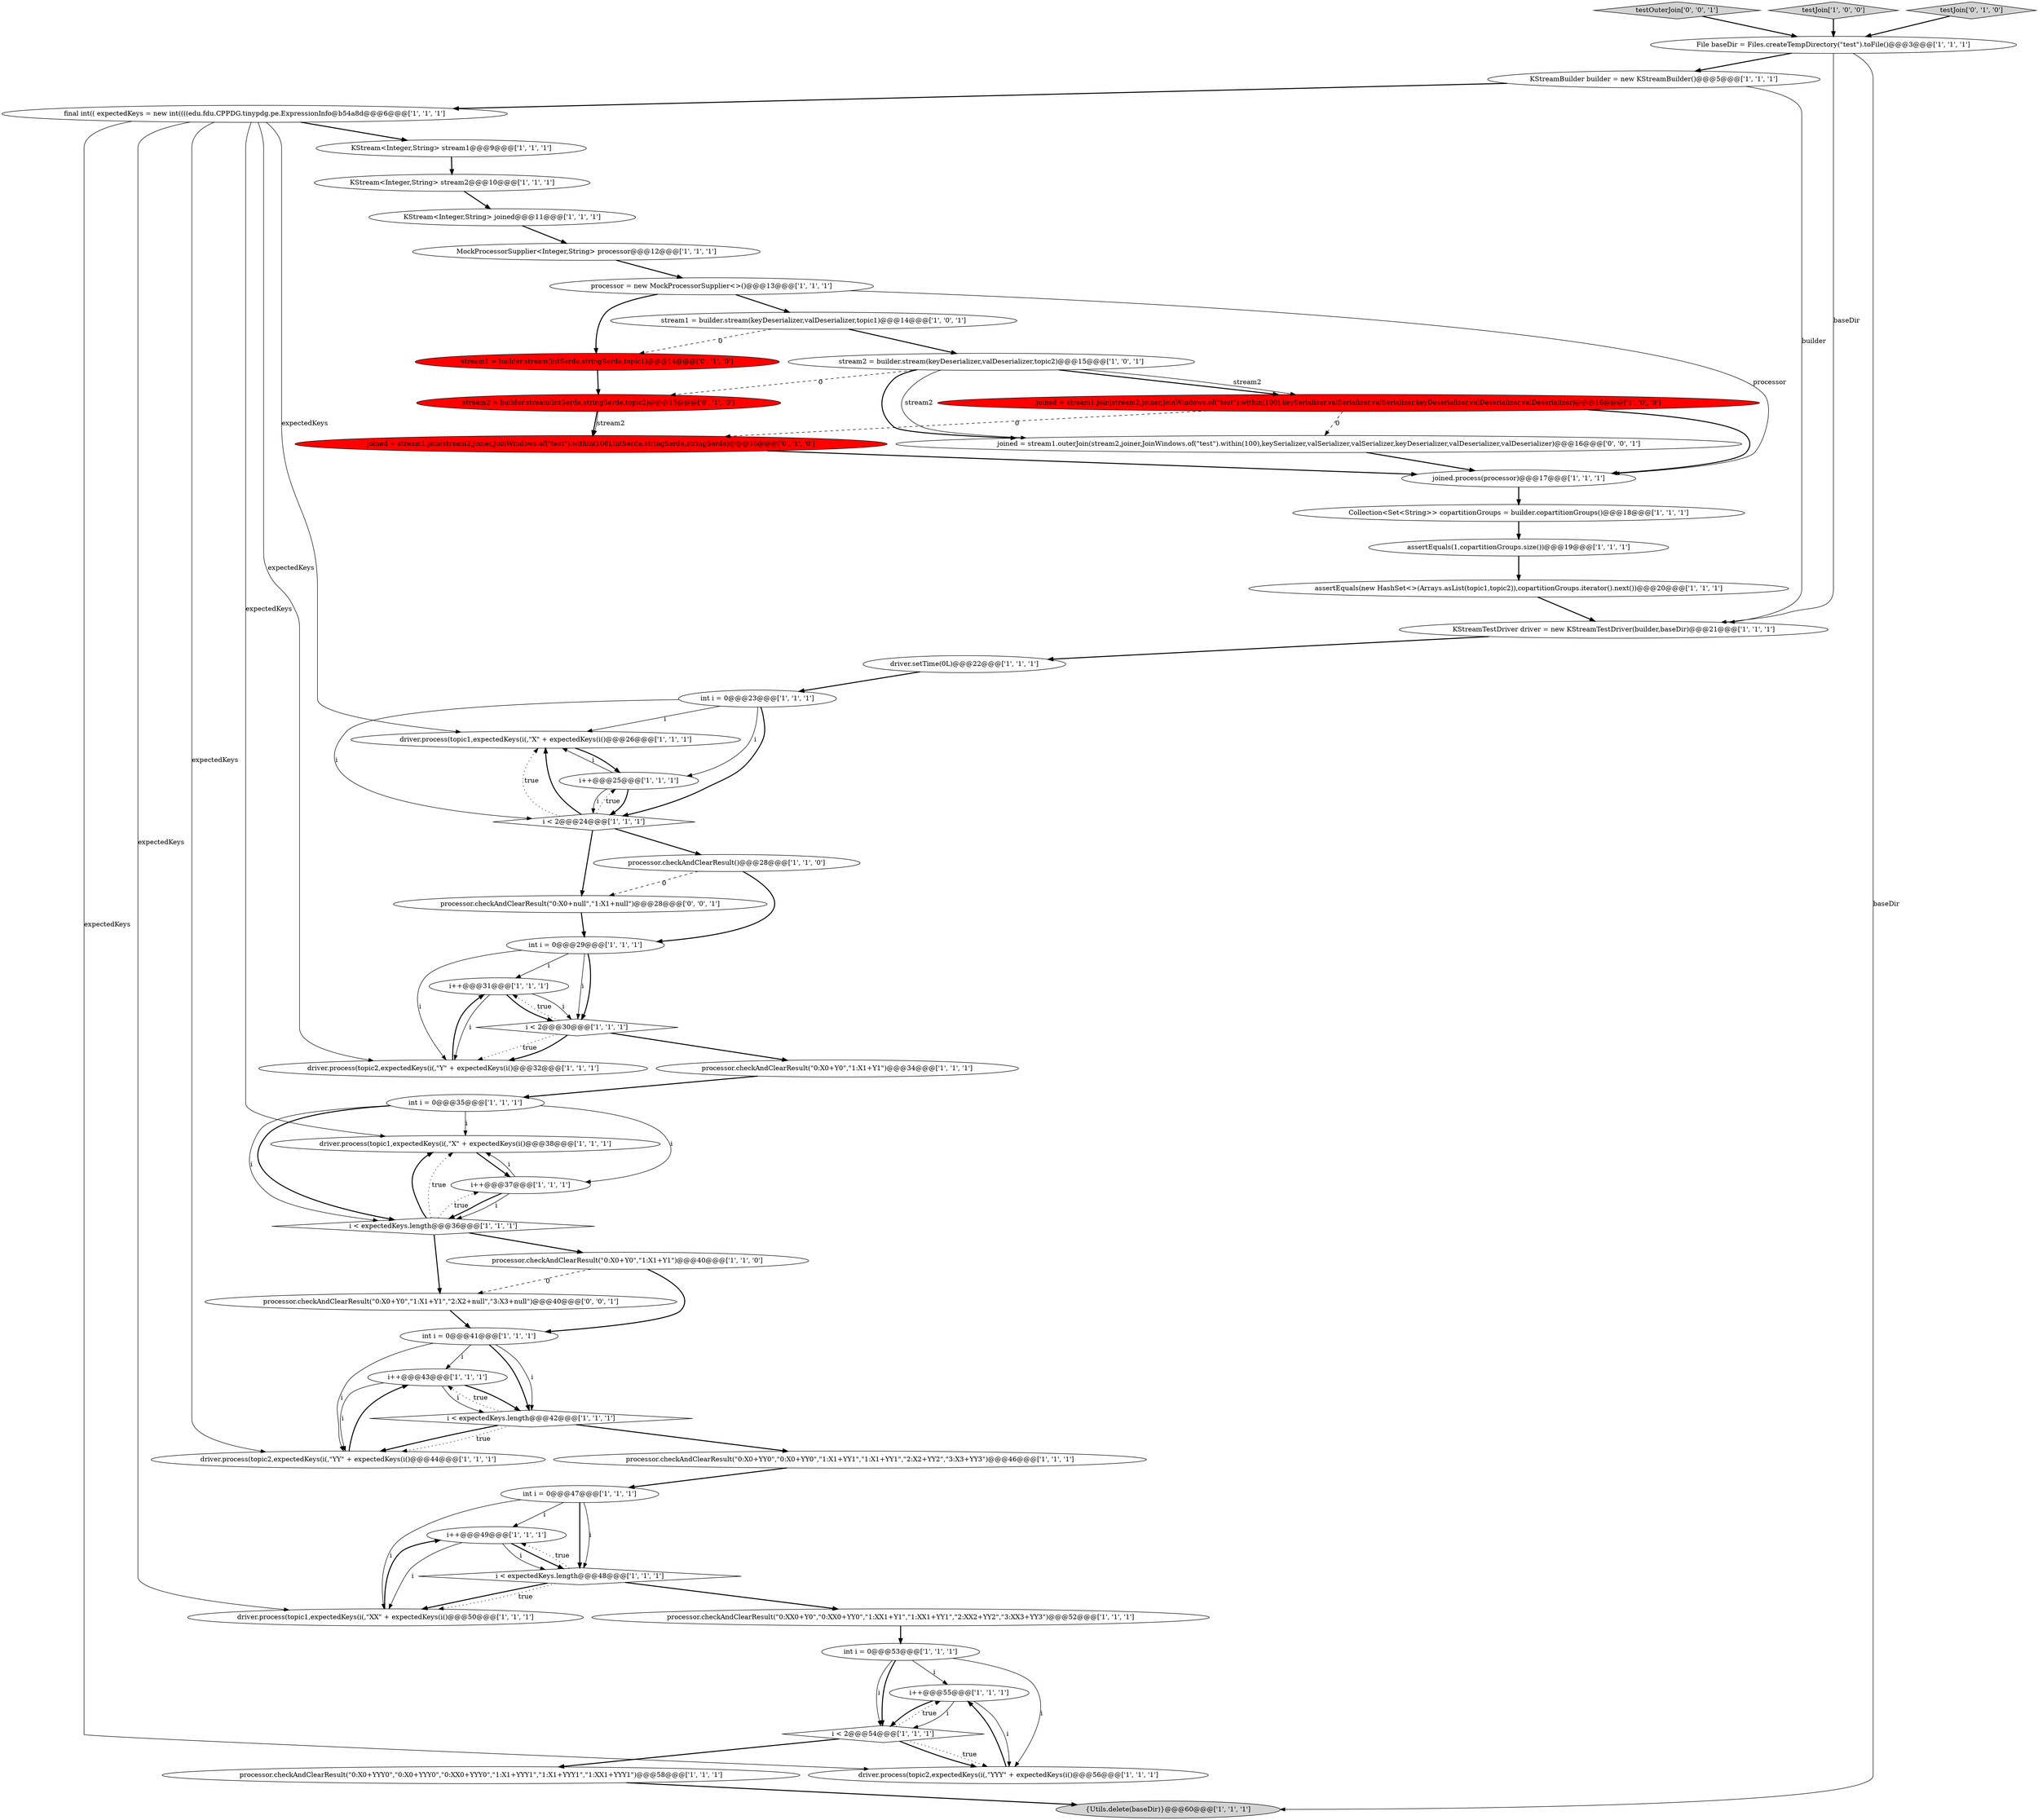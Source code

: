 digraph {
15 [style = filled, label = "KStream<Integer,String> stream2@@@10@@@['1', '1', '1']", fillcolor = white, shape = ellipse image = "AAA0AAABBB1BBB"];
3 [style = filled, label = "i++@@@43@@@['1', '1', '1']", fillcolor = white, shape = ellipse image = "AAA0AAABBB1BBB"];
45 [style = filled, label = "driver.process(topic1,expectedKeys(i(,\"X\" + expectedKeys(i()@@@38@@@['1', '1', '1']", fillcolor = white, shape = ellipse image = "AAA0AAABBB1BBB"];
38 [style = filled, label = "i++@@@49@@@['1', '1', '1']", fillcolor = white, shape = ellipse image = "AAA0AAABBB1BBB"];
17 [style = filled, label = "Collection<Set<String>> copartitionGroups = builder.copartitionGroups()@@@18@@@['1', '1', '1']", fillcolor = white, shape = ellipse image = "AAA0AAABBB1BBB"];
46 [style = filled, label = "processor.checkAndClearResult(\"0:XX0+Y0\",\"0:XX0+YY0\",\"1:XX1+Y1\",\"1:XX1+YY1\",\"2:XX2+YY2\",\"3:XX3+YY3\")@@@52@@@['1', '1', '1']", fillcolor = white, shape = ellipse image = "AAA0AAABBB1BBB"];
53 [style = filled, label = "testOuterJoin['0', '0', '1']", fillcolor = lightgray, shape = diamond image = "AAA0AAABBB3BBB"];
26 [style = filled, label = "int i = 0@@@47@@@['1', '1', '1']", fillcolor = white, shape = ellipse image = "AAA0AAABBB1BBB"];
4 [style = filled, label = "i++@@@31@@@['1', '1', '1']", fillcolor = white, shape = ellipse image = "AAA0AAABBB1BBB"];
9 [style = filled, label = "int i = 0@@@53@@@['1', '1', '1']", fillcolor = white, shape = ellipse image = "AAA0AAABBB1BBB"];
56 [style = filled, label = "joined = stream1.outerJoin(stream2,joiner,JoinWindows.of(\"test\").within(100),keySerializer,valSerializer,valSerializer,keyDeserializer,valDeserializer,valDeserializer)@@@16@@@['0', '0', '1']", fillcolor = white, shape = ellipse image = "AAA0AAABBB3BBB"];
22 [style = filled, label = "i++@@@55@@@['1', '1', '1']", fillcolor = white, shape = ellipse image = "AAA0AAABBB1BBB"];
21 [style = filled, label = "i < expectedKeys.length@@@36@@@['1', '1', '1']", fillcolor = white, shape = diamond image = "AAA0AAABBB1BBB"];
37 [style = filled, label = "testJoin['1', '0', '0']", fillcolor = lightgray, shape = diamond image = "AAA0AAABBB1BBB"];
23 [style = filled, label = "processor.checkAndClearResult()@@@28@@@['1', '1', '0']", fillcolor = white, shape = ellipse image = "AAA0AAABBB1BBB"];
19 [style = filled, label = "driver.process(topic2,expectedKeys(i(,\"Y\" + expectedKeys(i()@@@32@@@['1', '1', '1']", fillcolor = white, shape = ellipse image = "AAA0AAABBB1BBB"];
41 [style = filled, label = "joined = stream1.join(stream2,joiner,JoinWindows.of(\"test\").within(100),keySerializer,valSerializer,valSerializer,keyDeserializer,valDeserializer,valDeserializer)@@@16@@@['1', '0', '0']", fillcolor = red, shape = ellipse image = "AAA1AAABBB1BBB"];
8 [style = filled, label = "MockProcessorSupplier<Integer,String> processor@@@12@@@['1', '1', '1']", fillcolor = white, shape = ellipse image = "AAA0AAABBB1BBB"];
54 [style = filled, label = "processor.checkAndClearResult(\"0:X0+Y0\",\"1:X1+Y1\",\"2:X2+null\",\"3:X3+null\")@@@40@@@['0', '0', '1']", fillcolor = white, shape = ellipse image = "AAA0AAABBB3BBB"];
40 [style = filled, label = "processor.checkAndClearResult(\"0:X0+YYY0\",\"0:X0+YYY0\",\"0:XX0+YYY0\",\"1:X1+YYY1\",\"1:X1+YYY1\",\"1:XX1+YYY1\")@@@58@@@['1', '1', '1']", fillcolor = white, shape = ellipse image = "AAA0AAABBB1BBB"];
18 [style = filled, label = "i < expectedKeys.length@@@42@@@['1', '1', '1']", fillcolor = white, shape = diamond image = "AAA0AAABBB1BBB"];
47 [style = filled, label = "final int(( expectedKeys = new int((((edu.fdu.CPPDG.tinypdg.pe.ExpressionInfo@b54a8d@@@6@@@['1', '1', '1']", fillcolor = white, shape = ellipse image = "AAA0AAABBB1BBB"];
51 [style = filled, label = "stream1 = builder.stream(intSerde,stringSerde,topic1)@@@14@@@['0', '1', '0']", fillcolor = red, shape = ellipse image = "AAA1AAABBB2BBB"];
10 [style = filled, label = "int i = 0@@@35@@@['1', '1', '1']", fillcolor = white, shape = ellipse image = "AAA0AAABBB1BBB"];
55 [style = filled, label = "processor.checkAndClearResult(\"0:X0+null\",\"1:X1+null\")@@@28@@@['0', '0', '1']", fillcolor = white, shape = ellipse image = "AAA0AAABBB3BBB"];
52 [style = filled, label = "joined = stream1.join(stream2,joiner,JoinWindows.of(\"test\").within(100),intSerde,stringSerde,stringSerde)@@@16@@@['0', '1', '0']", fillcolor = red, shape = ellipse image = "AAA1AAABBB2BBB"];
25 [style = filled, label = "int i = 0@@@23@@@['1', '1', '1']", fillcolor = white, shape = ellipse image = "AAA0AAABBB1BBB"];
35 [style = filled, label = "driver.setTime(0L)@@@22@@@['1', '1', '1']", fillcolor = white, shape = ellipse image = "AAA0AAABBB1BBB"];
14 [style = filled, label = "driver.process(topic1,expectedKeys(i(,\"X\" + expectedKeys(i()@@@26@@@['1', '1', '1']", fillcolor = white, shape = ellipse image = "AAA0AAABBB1BBB"];
7 [style = filled, label = "driver.process(topic2,expectedKeys(i(,\"YYY\" + expectedKeys(i()@@@56@@@['1', '1', '1']", fillcolor = white, shape = ellipse image = "AAA0AAABBB1BBB"];
39 [style = filled, label = "File baseDir = Files.createTempDirectory(\"test\").toFile()@@@3@@@['1', '1', '1']", fillcolor = white, shape = ellipse image = "AAA0AAABBB1BBB"];
1 [style = filled, label = "processor.checkAndClearResult(\"0:X0+Y0\",\"1:X1+Y1\")@@@34@@@['1', '1', '1']", fillcolor = white, shape = ellipse image = "AAA0AAABBB1BBB"];
43 [style = filled, label = "int i = 0@@@41@@@['1', '1', '1']", fillcolor = white, shape = ellipse image = "AAA0AAABBB1BBB"];
5 [style = filled, label = "processor = new MockProcessorSupplier<>()@@@13@@@['1', '1', '1']", fillcolor = white, shape = ellipse image = "AAA0AAABBB1BBB"];
20 [style = filled, label = "driver.process(topic2,expectedKeys(i(,\"YY\" + expectedKeys(i()@@@44@@@['1', '1', '1']", fillcolor = white, shape = ellipse image = "AAA0AAABBB1BBB"];
34 [style = filled, label = "KStream<Integer,String> stream1@@@9@@@['1', '1', '1']", fillcolor = white, shape = ellipse image = "AAA0AAABBB1BBB"];
36 [style = filled, label = "processor.checkAndClearResult(\"0:X0+Y0\",\"1:X1+Y1\")@@@40@@@['1', '1', '0']", fillcolor = white, shape = ellipse image = "AAA0AAABBB1BBB"];
50 [style = filled, label = "stream2 = builder.stream(intSerde,stringSerde,topic2)@@@15@@@['0', '1', '0']", fillcolor = red, shape = ellipse image = "AAA1AAABBB2BBB"];
29 [style = filled, label = "i++@@@37@@@['1', '1', '1']", fillcolor = white, shape = ellipse image = "AAA0AAABBB1BBB"];
0 [style = filled, label = "KStreamBuilder builder = new KStreamBuilder()@@@5@@@['1', '1', '1']", fillcolor = white, shape = ellipse image = "AAA0AAABBB1BBB"];
6 [style = filled, label = "assertEquals(1,copartitionGroups.size())@@@19@@@['1', '1', '1']", fillcolor = white, shape = ellipse image = "AAA0AAABBB1BBB"];
32 [style = filled, label = "int i = 0@@@29@@@['1', '1', '1']", fillcolor = white, shape = ellipse image = "AAA0AAABBB1BBB"];
2 [style = filled, label = "i < 2@@@30@@@['1', '1', '1']", fillcolor = white, shape = diamond image = "AAA0AAABBB1BBB"];
16 [style = filled, label = "i < 2@@@54@@@['1', '1', '1']", fillcolor = white, shape = diamond image = "AAA0AAABBB1BBB"];
28 [style = filled, label = "driver.process(topic1,expectedKeys(i(,\"XX\" + expectedKeys(i()@@@50@@@['1', '1', '1']", fillcolor = white, shape = ellipse image = "AAA0AAABBB1BBB"];
44 [style = filled, label = "stream1 = builder.stream(keyDeserializer,valDeserializer,topic1)@@@14@@@['1', '0', '1']", fillcolor = white, shape = ellipse image = "AAA0AAABBB1BBB"];
33 [style = filled, label = "i++@@@25@@@['1', '1', '1']", fillcolor = white, shape = ellipse image = "AAA0AAABBB1BBB"];
30 [style = filled, label = "KStream<Integer,String> joined@@@11@@@['1', '1', '1']", fillcolor = white, shape = ellipse image = "AAA0AAABBB1BBB"];
11 [style = filled, label = "assertEquals(new HashSet<>(Arrays.asList(topic1,topic2)),copartitionGroups.iterator().next())@@@20@@@['1', '1', '1']", fillcolor = white, shape = ellipse image = "AAA0AAABBB1BBB"];
27 [style = filled, label = "i < expectedKeys.length@@@48@@@['1', '1', '1']", fillcolor = white, shape = diamond image = "AAA0AAABBB1BBB"];
31 [style = filled, label = "{Utils.delete(baseDir)}@@@60@@@['1', '1', '1']", fillcolor = lightgray, shape = ellipse image = "AAA0AAABBB1BBB"];
24 [style = filled, label = "joined.process(processor)@@@17@@@['1', '1', '1']", fillcolor = white, shape = ellipse image = "AAA0AAABBB1BBB"];
42 [style = filled, label = "stream2 = builder.stream(keyDeserializer,valDeserializer,topic2)@@@15@@@['1', '0', '1']", fillcolor = white, shape = ellipse image = "AAA0AAABBB1BBB"];
49 [style = filled, label = "testJoin['0', '1', '0']", fillcolor = lightgray, shape = diamond image = "AAA0AAABBB2BBB"];
48 [style = filled, label = "i < 2@@@24@@@['1', '1', '1']", fillcolor = white, shape = diamond image = "AAA0AAABBB1BBB"];
13 [style = filled, label = "KStreamTestDriver driver = new KStreamTestDriver(builder,baseDir)@@@21@@@['1', '1', '1']", fillcolor = white, shape = ellipse image = "AAA0AAABBB1BBB"];
12 [style = filled, label = "processor.checkAndClearResult(\"0:X0+YY0\",\"0:X0+YY0\",\"1:X1+YY1\",\"1:X1+YY1\",\"2:X2+YY2\",\"3:X3+YY3\")@@@46@@@['1', '1', '1']", fillcolor = white, shape = ellipse image = "AAA0AAABBB1BBB"];
42->41 [style = bold, label=""];
27->28 [style = bold, label=""];
28->38 [style = bold, label=""];
16->7 [style = bold, label=""];
34->15 [style = bold, label=""];
21->54 [style = bold, label=""];
48->14 [style = dotted, label="true"];
18->20 [style = dotted, label="true"];
25->48 [style = bold, label=""];
43->18 [style = bold, label=""];
47->7 [style = solid, label="expectedKeys"];
53->39 [style = bold, label=""];
9->16 [style = bold, label=""];
4->2 [style = solid, label="i"];
3->18 [style = bold, label=""];
52->24 [style = bold, label=""];
32->4 [style = solid, label="i"];
16->7 [style = dotted, label="true"];
49->39 [style = bold, label=""];
21->36 [style = bold, label=""];
51->50 [style = bold, label=""];
6->11 [style = bold, label=""];
11->13 [style = bold, label=""];
18->3 [style = dotted, label="true"];
24->17 [style = bold, label=""];
33->48 [style = bold, label=""];
3->20 [style = solid, label="i"];
33->14 [style = solid, label="i"];
22->16 [style = solid, label="i"];
40->31 [style = bold, label=""];
47->34 [style = bold, label=""];
30->8 [style = bold, label=""];
26->38 [style = solid, label="i"];
44->51 [style = dashed, label="0"];
16->40 [style = bold, label=""];
38->28 [style = solid, label="i"];
38->27 [style = solid, label="i"];
21->29 [style = dotted, label="true"];
18->12 [style = bold, label=""];
48->33 [style = dotted, label="true"];
20->3 [style = bold, label=""];
4->2 [style = bold, label=""];
10->21 [style = bold, label=""];
9->16 [style = solid, label="i"];
45->29 [style = bold, label=""];
25->14 [style = solid, label="i"];
43->20 [style = solid, label="i"];
21->45 [style = bold, label=""];
18->20 [style = bold, label=""];
26->27 [style = bold, label=""];
39->13 [style = solid, label="baseDir"];
32->19 [style = solid, label="i"];
27->46 [style = bold, label=""];
10->21 [style = solid, label="i"];
42->56 [style = bold, label=""];
4->19 [style = solid, label="i"];
26->27 [style = solid, label="i"];
48->55 [style = bold, label=""];
29->45 [style = solid, label="i"];
42->50 [style = dashed, label="0"];
55->32 [style = bold, label=""];
29->21 [style = solid, label="i"];
47->28 [style = solid, label="expectedKeys"];
2->19 [style = dotted, label="true"];
36->43 [style = bold, label=""];
10->45 [style = solid, label="i"];
44->42 [style = bold, label=""];
46->9 [style = bold, label=""];
36->54 [style = dashed, label="0"];
17->6 [style = bold, label=""];
22->16 [style = bold, label=""];
2->1 [style = bold, label=""];
54->43 [style = bold, label=""];
48->14 [style = bold, label=""];
23->32 [style = bold, label=""];
38->27 [style = bold, label=""];
33->48 [style = solid, label="i"];
27->38 [style = dotted, label="true"];
56->24 [style = bold, label=""];
39->31 [style = solid, label="baseDir"];
29->21 [style = bold, label=""];
3->18 [style = solid, label="i"];
35->25 [style = bold, label=""];
7->22 [style = bold, label=""];
48->23 [style = bold, label=""];
5->44 [style = bold, label=""];
43->3 [style = solid, label="i"];
47->14 [style = solid, label="expectedKeys"];
2->4 [style = dotted, label="true"];
25->33 [style = solid, label="i"];
5->24 [style = solid, label="processor"];
47->20 [style = solid, label="expectedKeys"];
47->45 [style = solid, label="expectedKeys"];
9->7 [style = solid, label="i"];
21->45 [style = dotted, label="true"];
41->52 [style = dashed, label="0"];
37->39 [style = bold, label=""];
25->48 [style = solid, label="i"];
2->19 [style = bold, label=""];
5->51 [style = bold, label=""];
9->22 [style = solid, label="i"];
41->24 [style = bold, label=""];
32->2 [style = solid, label="i"];
26->28 [style = solid, label="i"];
47->19 [style = solid, label="expectedKeys"];
15->30 [style = bold, label=""];
12->26 [style = bold, label=""];
42->41 [style = solid, label="stream2"];
43->18 [style = solid, label="i"];
16->22 [style = dotted, label="true"];
32->2 [style = bold, label=""];
50->52 [style = bold, label=""];
14->33 [style = bold, label=""];
27->28 [style = dotted, label="true"];
0->13 [style = solid, label="builder"];
0->47 [style = bold, label=""];
23->55 [style = dashed, label="0"];
39->0 [style = bold, label=""];
8->5 [style = bold, label=""];
42->56 [style = solid, label="stream2"];
10->29 [style = solid, label="i"];
19->4 [style = bold, label=""];
41->56 [style = dashed, label="0"];
22->7 [style = solid, label="i"];
1->10 [style = bold, label=""];
13->35 [style = bold, label=""];
50->52 [style = solid, label="stream2"];
}
